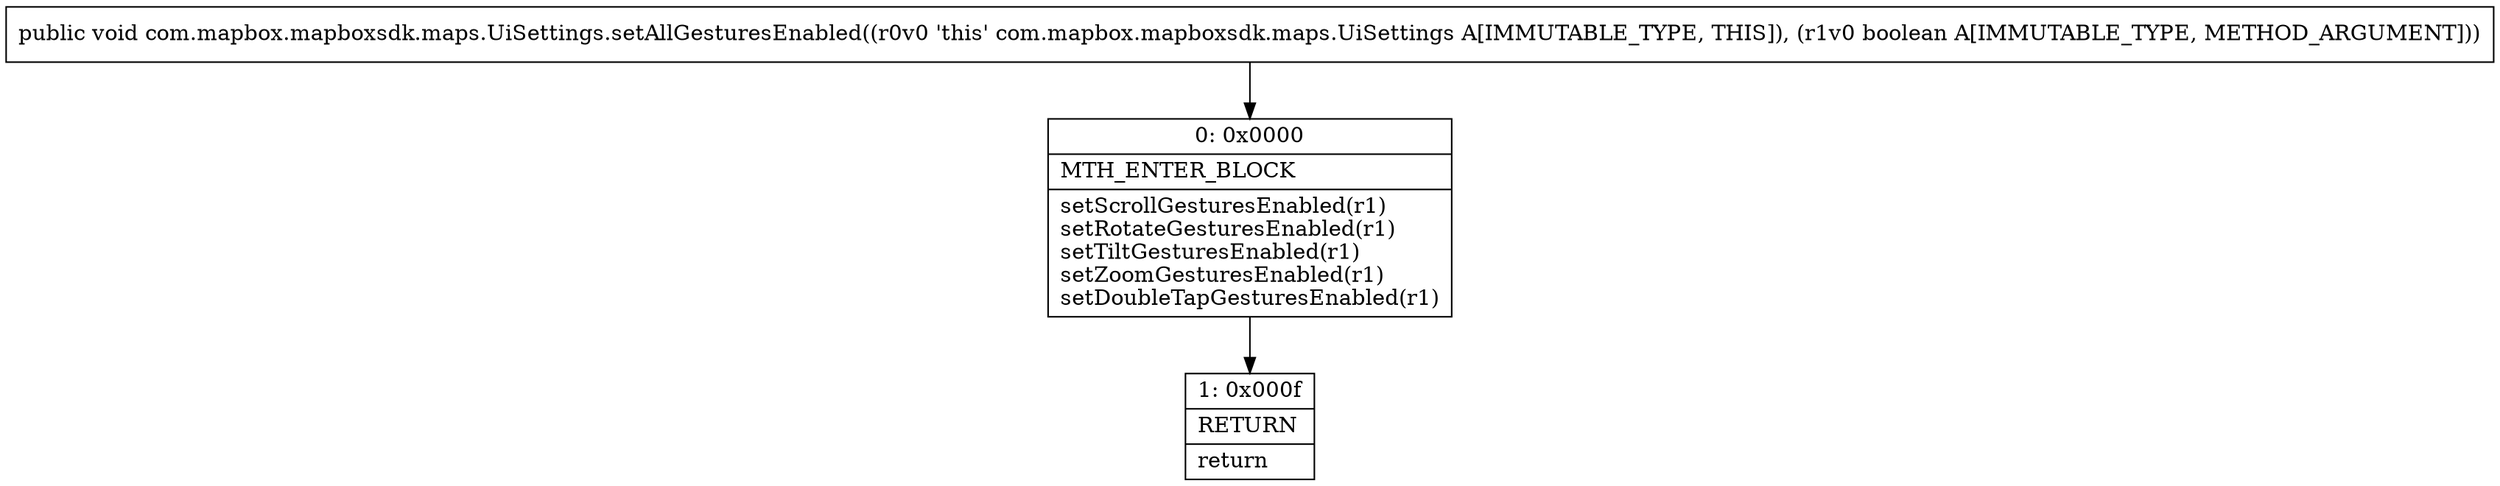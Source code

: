 digraph "CFG forcom.mapbox.mapboxsdk.maps.UiSettings.setAllGesturesEnabled(Z)V" {
Node_0 [shape=record,label="{0\:\ 0x0000|MTH_ENTER_BLOCK\l|setScrollGesturesEnabled(r1)\lsetRotateGesturesEnabled(r1)\lsetTiltGesturesEnabled(r1)\lsetZoomGesturesEnabled(r1)\lsetDoubleTapGesturesEnabled(r1)\l}"];
Node_1 [shape=record,label="{1\:\ 0x000f|RETURN\l|return\l}"];
MethodNode[shape=record,label="{public void com.mapbox.mapboxsdk.maps.UiSettings.setAllGesturesEnabled((r0v0 'this' com.mapbox.mapboxsdk.maps.UiSettings A[IMMUTABLE_TYPE, THIS]), (r1v0 boolean A[IMMUTABLE_TYPE, METHOD_ARGUMENT])) }"];
MethodNode -> Node_0;
Node_0 -> Node_1;
}

